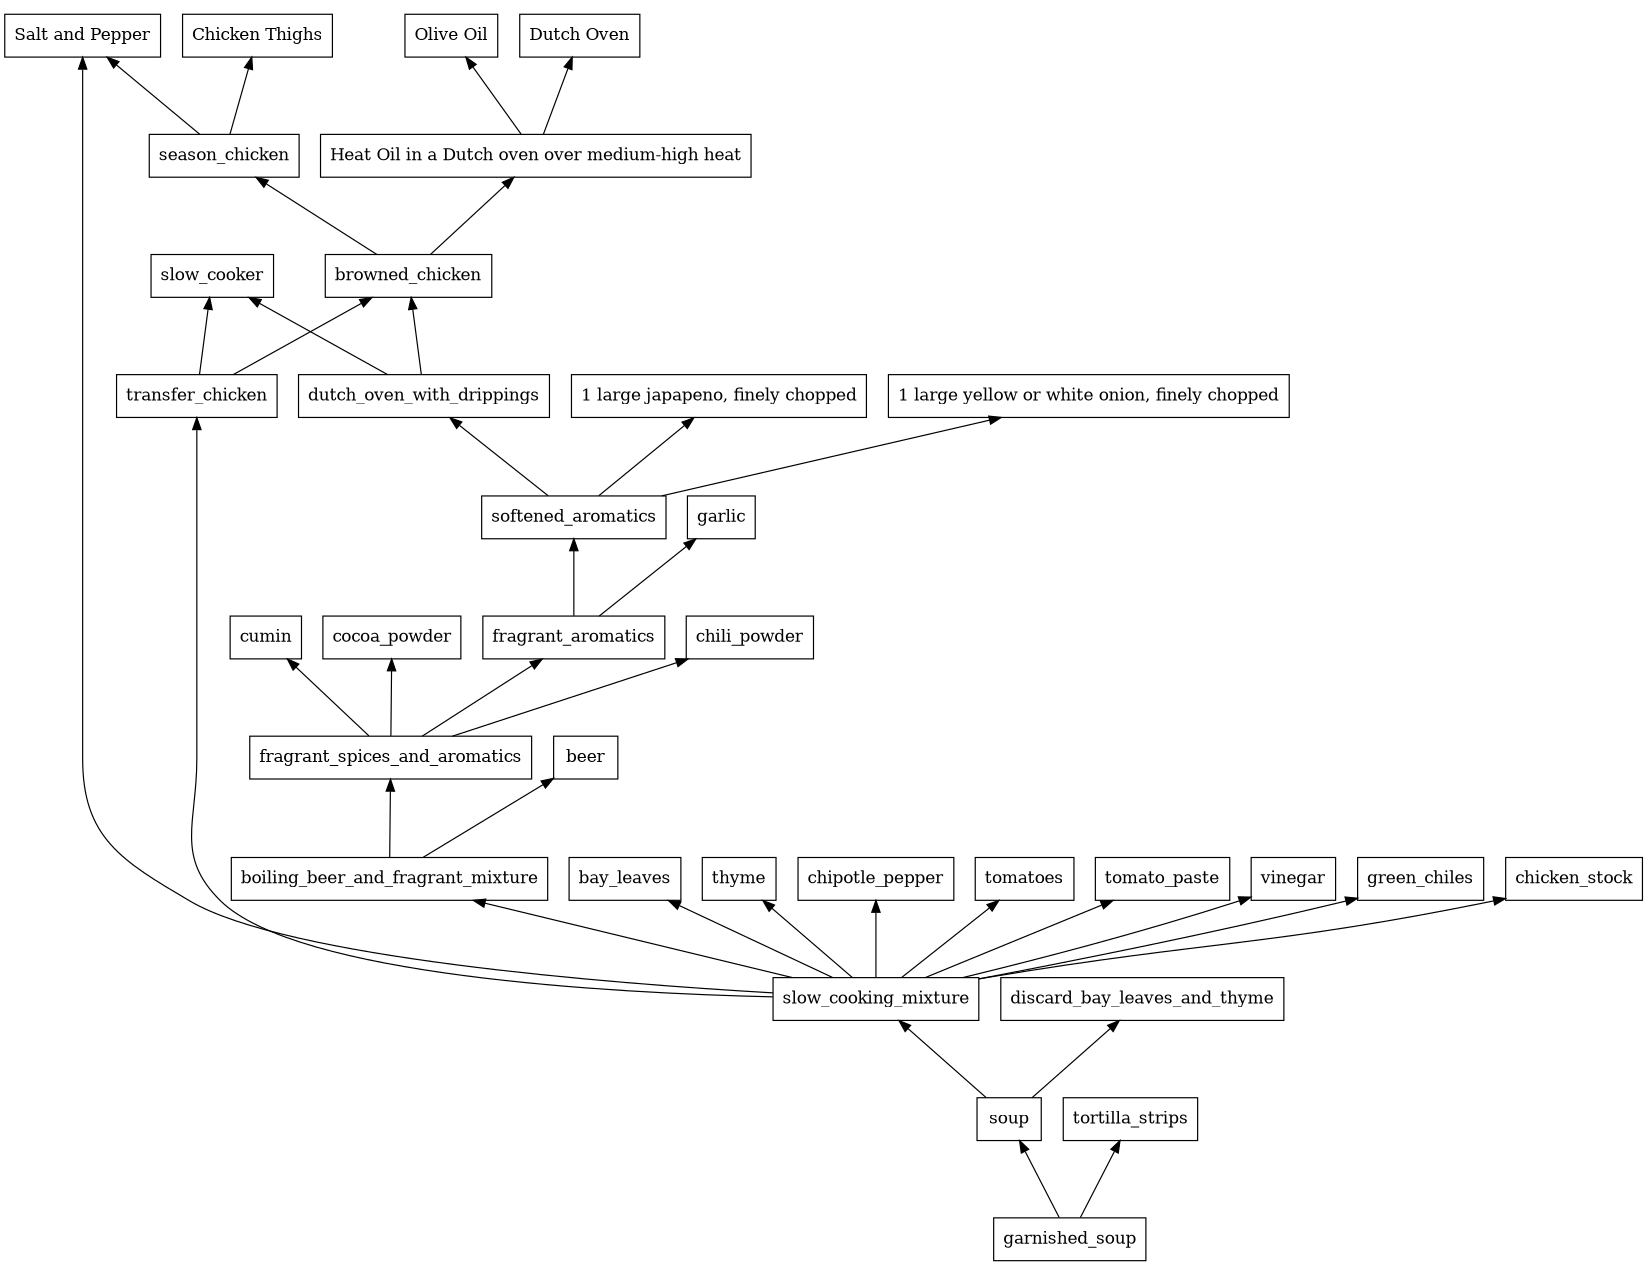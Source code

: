 digraph recipe {
  rankdir=BT;
  node [shape=record];
  size="11,8.5!";
  ratio="fill";
  olive_oil [label="Olive Oil"];
  dutch_oven [label="Dutch Oven"];
  heat_oil [label="Heat Oil in a Dutch oven over medium-high heat"];
  heat_oil -> olive_oil, dutch_oven;
  salt_and_pepper [label="Salt and Pepper"];
  chicken_thighs [label="Chicken Thighs"];
  season_chicken -> salt_and_pepper, chicken_thighs;
  browned_chicken -> season_chicken, heat_oil;
  dutch_oven_with_drippings, transfer_chicken -> slow_cooker, browned_chicken;
  chopped_onion [label="1 large yellow or white onion, finely chopped"];
  jalapeno [label="1 large japapeno, finely chopped"];
  softened_aromatics -> chopped_onion, jalapeno, dutch_oven_with_drippings;
  fragrant_aromatics -> softened_aromatics, garlic;
  fragrant_spices_and_aromatics -> fragrant_aromatics, chili_powder, cumin, cocoa_powder;
  boiling_beer_and_fragrant_mixture -> fragrant_spices_and_aromatics, beer;
  slow_cooking_mixture -> transfer_chicken, boiling_beer_and_fragrant_mixture, bay_leaves, thyme, chipotle_pepper, tomatoes, tomato_paste, vinegar, green_chiles, chicken_stock, salt_and_pepper;
  soup -> discard_bay_leaves_and_thyme, slow_cooking_mixture;
  garnished_soup -> soup, tortilla_strips;
}
